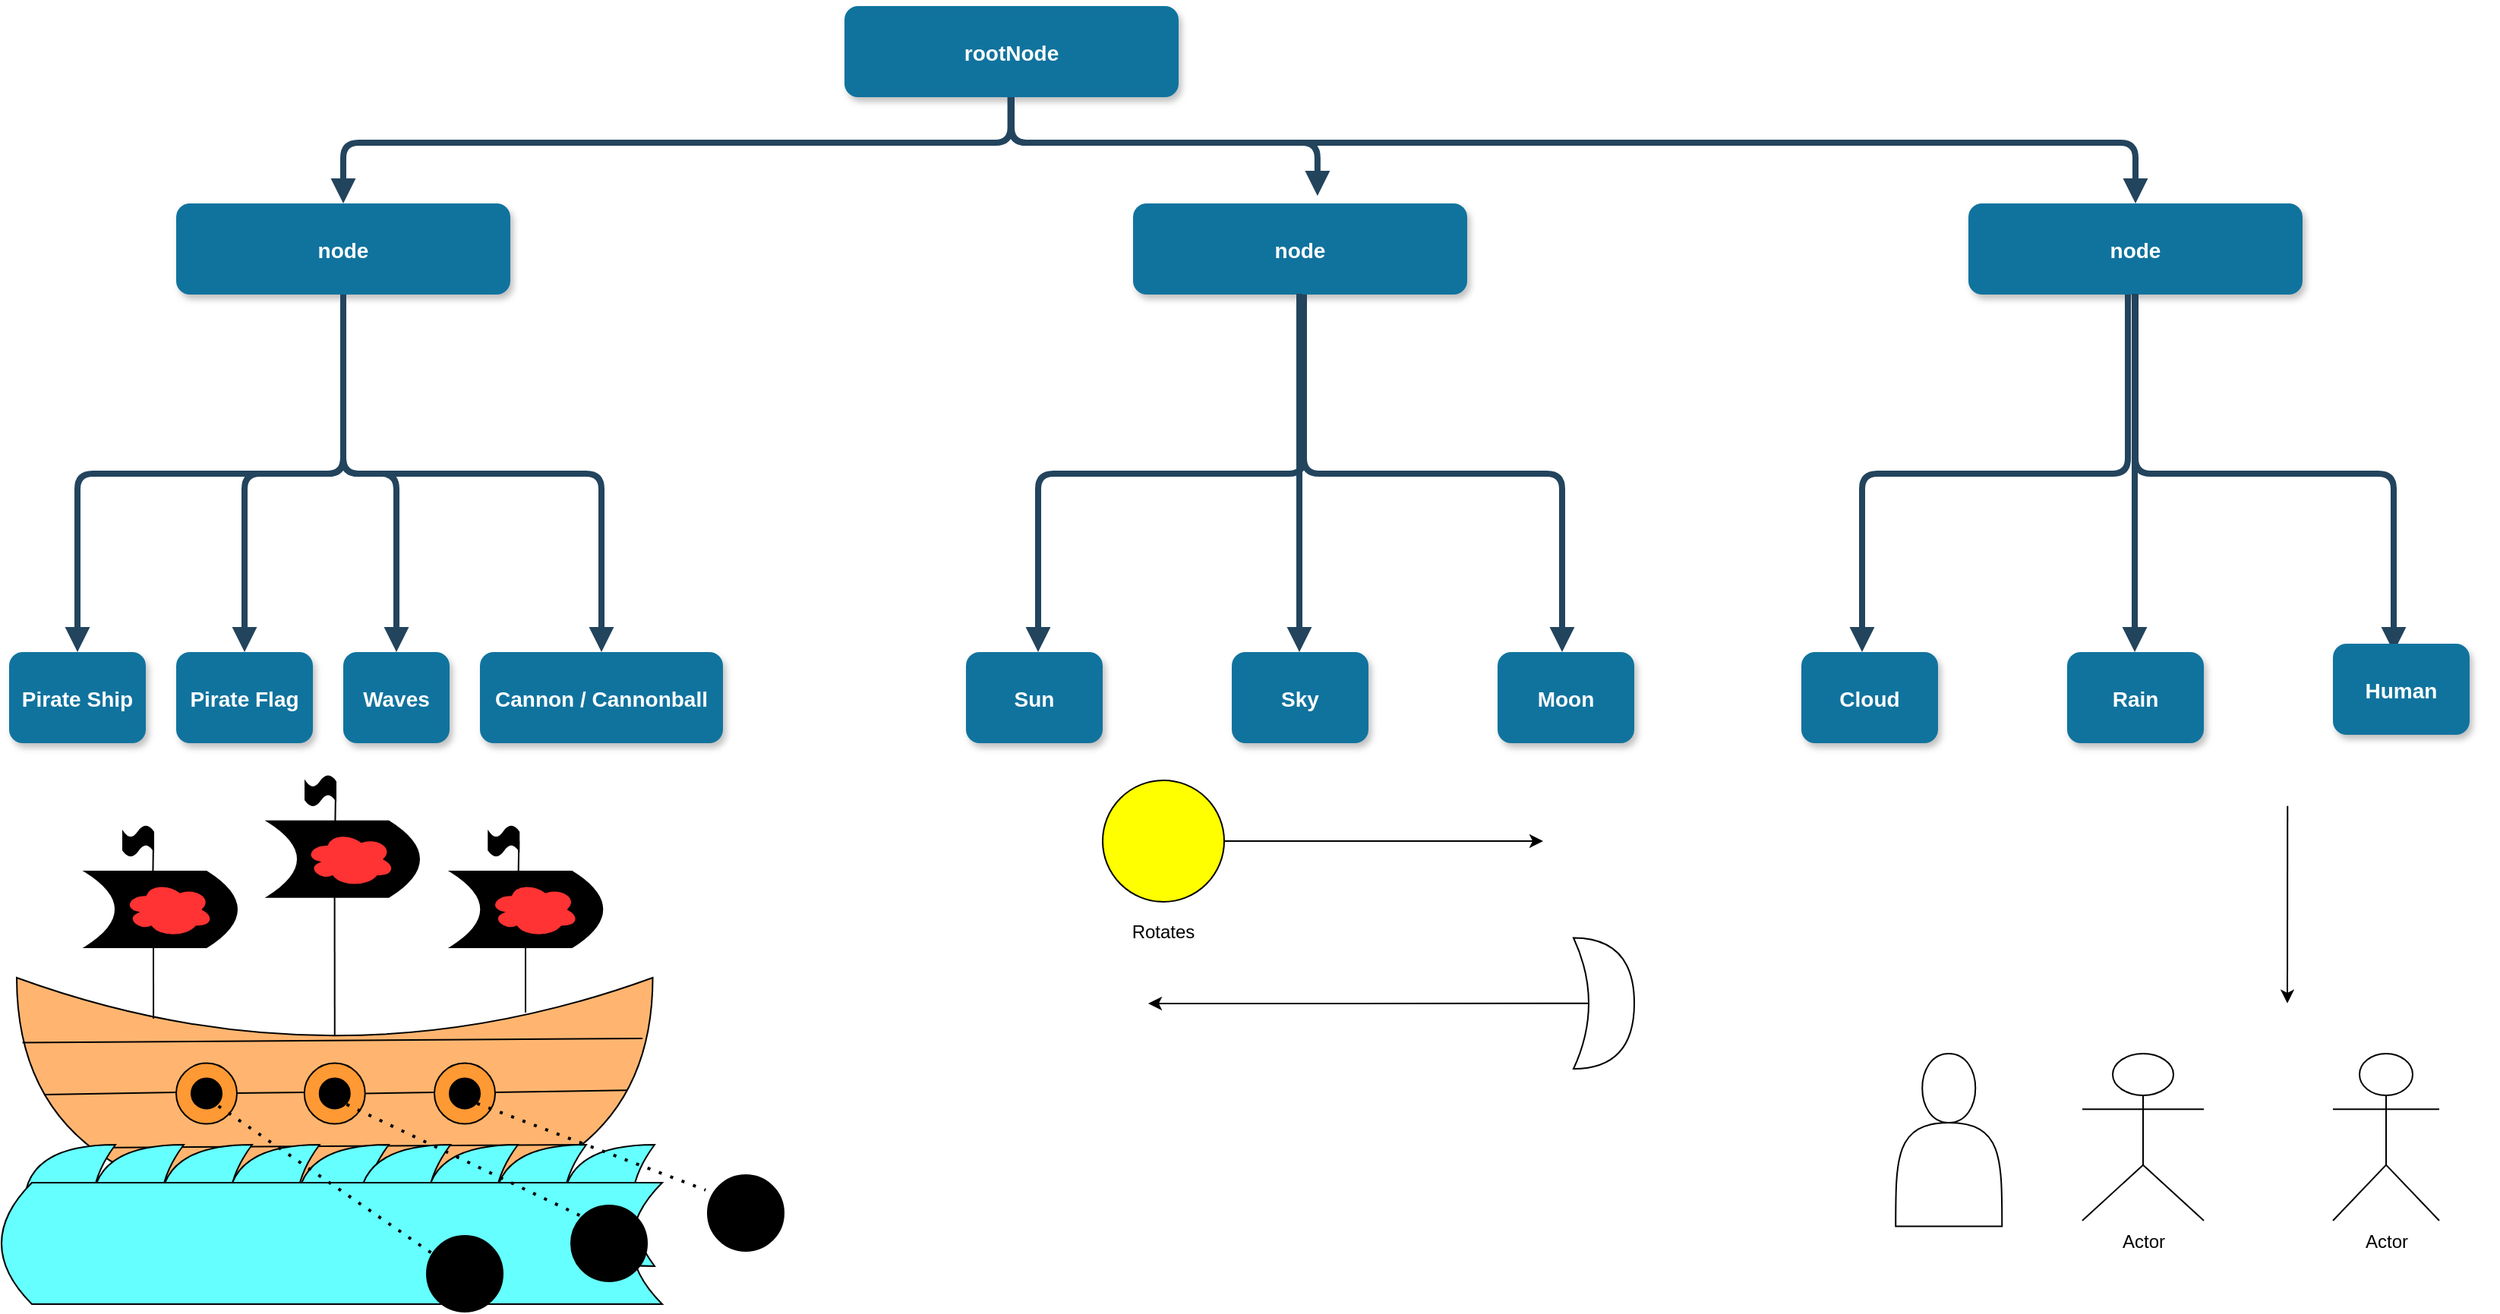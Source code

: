<mxfile version="13.7.6" type="device"><diagram name="Page-1" id="97916047-d0de-89f5-080d-49f4d83e522f"><mxGraphModel dx="1774" dy="773" grid="1" gridSize="10" guides="1" tooltips="1" connect="1" arrows="1" fold="1" page="1" pageScale="1.5" pageWidth="1169" pageHeight="827" background="#ffffff" math="0" shadow="0"><root><mxCell id="0"/><mxCell id="1" parent="0"/><mxCell id="3" value="node" style="rounded=1;fillColor=#10739E;strokeColor=none;shadow=1;gradientColor=none;fontStyle=1;fontColor=#FFFFFF;fontSize=14;" parent="1" vertex="1"><mxGeometry x="120" y="160" width="220" height="60" as="geometry"/></mxCell><mxCell id="4" value="Pirate Ship" style="rounded=1;fillColor=#10739E;strokeColor=none;shadow=1;gradientColor=none;fontStyle=1;fontColor=#FFFFFF;fontSize=14;" parent="1" vertex="1"><mxGeometry x="10" y="455.5" width="90" height="60" as="geometry"/></mxCell><mxCell id="5" value="Waves" style="rounded=1;fillColor=#10739E;strokeColor=none;shadow=1;gradientColor=none;fontStyle=1;fontColor=#FFFFFF;fontSize=14;" parent="1" vertex="1"><mxGeometry x="230" y="455.5" width="70" height="60" as="geometry"/></mxCell><mxCell id="6" value="Cannon / Cannonball" style="rounded=1;fillColor=#10739E;strokeColor=none;shadow=1;gradientColor=none;fontStyle=1;fontColor=#FFFFFF;fontSize=14;" parent="1" vertex="1"><mxGeometry x="320" y="455.5" width="160" height="60" as="geometry"/></mxCell><mxCell id="30" value="" style="edgeStyle=elbowEdgeStyle;elbow=vertical;strokeWidth=4;endArrow=block;endFill=1;fontStyle=1;strokeColor=#23445D;" parent="1" source="3" target="5" edge="1"><mxGeometry x="22" y="165.5" width="100" height="100" as="geometry"><mxPoint x="22" y="265.5" as="sourcePoint"/><mxPoint x="122" y="165.5" as="targetPoint"/></mxGeometry></mxCell><mxCell id="31" value="" style="edgeStyle=elbowEdgeStyle;elbow=vertical;strokeWidth=4;endArrow=block;endFill=1;fontStyle=1;strokeColor=#23445D;" parent="1" source="3" target="4" edge="1"><mxGeometry x="22" y="165.5" width="100" height="100" as="geometry"><mxPoint x="22" y="265.5" as="sourcePoint"/><mxPoint x="122" y="165.5" as="targetPoint"/></mxGeometry></mxCell><mxCell id="32" value="" style="edgeStyle=elbowEdgeStyle;elbow=vertical;strokeWidth=4;endArrow=block;endFill=1;fontStyle=1;strokeColor=#23445D;" parent="1" source="3" target="6" edge="1"><mxGeometry x="22" y="165.5" width="100" height="100" as="geometry"><mxPoint x="22" y="265.5" as="sourcePoint"/><mxPoint x="122" y="165.5" as="targetPoint"/></mxGeometry></mxCell><mxCell id="o3_ycCmdsk9Ii8e-F68H-56" value="rootNode" style="rounded=1;fillColor=#10739E;strokeColor=none;shadow=1;gradientColor=none;fontStyle=1;fontColor=#FFFFFF;fontSize=14;" parent="1" vertex="1"><mxGeometry x="560" y="30" width="220" height="60" as="geometry"/></mxCell><mxCell id="o3_ycCmdsk9Ii8e-F68H-57" value="" style="edgeStyle=elbowEdgeStyle;elbow=vertical;strokeWidth=4;endArrow=block;endFill=1;fontStyle=1;strokeColor=#23445D;entryX=0.5;entryY=0;entryDx=0;entryDy=0;" parent="1" target="3" edge="1"><mxGeometry x="21.29" y="-97.5" width="100" height="100" as="geometry"><mxPoint x="669.29" y="90" as="sourcePoint"/><mxPoint x="669" y="150" as="targetPoint"/><Array as="points"><mxPoint x="600" y="120"/></Array></mxGeometry></mxCell><mxCell id="o3_ycCmdsk9Ii8e-F68H-58" value="node" style="rounded=1;fillColor=#10739E;strokeColor=none;shadow=1;gradientColor=none;fontStyle=1;fontColor=#FFFFFF;fontSize=14;" parent="1" vertex="1"><mxGeometry x="750" y="160" width="220" height="60" as="geometry"/></mxCell><mxCell id="o3_ycCmdsk9Ii8e-F68H-59" value="node" style="rounded=1;fillColor=#10739E;strokeColor=none;shadow=1;gradientColor=none;fontStyle=1;fontColor=#FFFFFF;fontSize=14;" parent="1" vertex="1"><mxGeometry x="1300" y="160" width="220" height="60" as="geometry"/></mxCell><mxCell id="o3_ycCmdsk9Ii8e-F68H-61" value="" style="edgeStyle=elbowEdgeStyle;elbow=vertical;strokeWidth=4;endArrow=block;endFill=1;fontStyle=1;strokeColor=#23445D;entryX=0.5;entryY=0;entryDx=0;entryDy=0;" parent="1" target="o3_ycCmdsk9Ii8e-F68H-59" edge="1"><mxGeometry x="31.29" y="-87.5" width="100" height="100" as="geometry"><mxPoint x="670" y="90" as="sourcePoint"/><mxPoint x="360.0" y="170" as="targetPoint"/><Array as="points"><mxPoint x="760" y="120"/><mxPoint x="800" y="135"/></Array></mxGeometry></mxCell><mxCell id="o3_ycCmdsk9Ii8e-F68H-62" value="" style="edgeStyle=elbowEdgeStyle;elbow=vertical;strokeWidth=4;endArrow=block;endFill=1;fontStyle=1;strokeColor=#23445D;entryX=0.552;entryY=-0.083;entryDx=0;entryDy=0;entryPerimeter=0;" parent="1" target="o3_ycCmdsk9Ii8e-F68H-58" edge="1"><mxGeometry x="21.65" y="-97.5" width="100" height="100" as="geometry"><mxPoint x="669.65" y="90" as="sourcePoint"/><mxPoint x="350.36" y="160" as="targetPoint"/><Array as="points"><mxPoint x="830" y="120"/></Array></mxGeometry></mxCell><mxCell id="o3_ycCmdsk9Ii8e-F68H-63" value="Pirate Flag" style="rounded=1;fillColor=#10739E;strokeColor=none;shadow=1;gradientColor=none;fontStyle=1;fontColor=#FFFFFF;fontSize=14;" parent="1" vertex="1"><mxGeometry x="120" y="455.5" width="90" height="60" as="geometry"/></mxCell><mxCell id="o3_ycCmdsk9Ii8e-F68H-65" value="" style="edgeStyle=elbowEdgeStyle;elbow=vertical;strokeWidth=4;endArrow=block;endFill=1;fontStyle=1;strokeColor=#23445D;entryX=0.5;entryY=0;entryDx=0;entryDy=0;" parent="1" target="o3_ycCmdsk9Ii8e-F68H-63" edge="1"><mxGeometry x="22" y="165.5" width="100" height="100" as="geometry"><mxPoint x="230" y="220" as="sourcePoint"/><mxPoint x="55" y="455.5" as="targetPoint"/></mxGeometry></mxCell><mxCell id="stkhceywtgQSEe17s2aF-32" value="" style="shape=xor;whiteSpace=wrap;html=1;rotation=90;fillColor=#FFB570;" parent="1" vertex="1"><mxGeometry x="148.13" y="536.88" width="152.5" height="418.75" as="geometry"/></mxCell><mxCell id="stkhceywtgQSEe17s2aF-33" value="" style="endArrow=none;html=1;exitX=0.25;exitY=0.5;exitDx=0;exitDy=0;exitPerimeter=0;" parent="1" source="stkhceywtgQSEe17s2aF-32" edge="1"><mxGeometry width="50" height="50" relative="1" as="geometry"><mxPoint x="224.29" y="680" as="sourcePoint"/><mxPoint x="224.29" y="610" as="targetPoint"/></mxGeometry></mxCell><mxCell id="stkhceywtgQSEe17s2aF-34" value="" style="shape=dataStorage;whiteSpace=wrap;html=1;fixedSize=1;rotation=-180;fillColor=#000000;" parent="1" vertex="1"><mxGeometry x="180" y="566.88" width="100" height="50" as="geometry"/></mxCell><mxCell id="stkhceywtgQSEe17s2aF-35" value="" style="endArrow=none;html=1;" parent="1" edge="1"><mxGeometry width="50" height="50" relative="1" as="geometry"><mxPoint x="224.71" y="566.88" as="sourcePoint"/><mxPoint x="225" y="546.88" as="targetPoint"/></mxGeometry></mxCell><mxCell id="stkhceywtgQSEe17s2aF-37" value="" style="shape=tape;whiteSpace=wrap;html=1;fillColor=#000000;" parent="1" vertex="1"><mxGeometry x="205" y="536.88" width="20" height="20" as="geometry"/></mxCell><mxCell id="stkhceywtgQSEe17s2aF-38" value="" style="ellipse;whiteSpace=wrap;html=1;aspect=fixed;fillColor=#FF9933;" parent="1" vertex="1"><mxGeometry x="290" y="726.26" width="40" height="40" as="geometry"/></mxCell><mxCell id="stkhceywtgQSEe17s2aF-39" value="" style="ellipse;whiteSpace=wrap;html=1;aspect=fixed;fillColor=#FF9933;" parent="1" vertex="1"><mxGeometry x="204.38" y="726.26" width="40" height="40" as="geometry"/></mxCell><mxCell id="stkhceywtgQSEe17s2aF-40" value="" style="ellipse;whiteSpace=wrap;html=1;aspect=fixed;fillColor=#FF9933;" parent="1" vertex="1"><mxGeometry x="120" y="726.26" width="40" height="40" as="geometry"/></mxCell><mxCell id="stkhceywtgQSEe17s2aF-41" value="" style="endArrow=none;html=1;entryX=0.486;entryY=0.04;entryDx=0;entryDy=0;entryPerimeter=0;" parent="1" target="stkhceywtgQSEe17s2aF-32" edge="1"><mxGeometry width="50" height="50" relative="1" as="geometry"><mxPoint x="330" y="745.54" as="sourcePoint"/><mxPoint x="400" y="745.54" as="targetPoint"/></mxGeometry></mxCell><mxCell id="stkhceywtgQSEe17s2aF-43" value="" style="endArrow=none;html=1;entryX=0.486;entryY=0.04;entryDx=0;entryDy=0;entryPerimeter=0;" parent="1" edge="1"><mxGeometry width="50" height="50" relative="1" as="geometry"><mxPoint x="32.99" y="746.97" as="sourcePoint"/><mxPoint x="119.995" y="745.55" as="targetPoint"/></mxGeometry></mxCell><mxCell id="stkhceywtgQSEe17s2aF-44" value="" style="endArrow=none;html=1;entryX=0.486;entryY=0.04;entryDx=0;entryDy=0;entryPerimeter=0;" parent="1" edge="1"><mxGeometry width="50" height="50" relative="1" as="geometry"><mxPoint x="160" y="746" as="sourcePoint"/><mxPoint x="204.375" y="745.55" as="targetPoint"/></mxGeometry></mxCell><mxCell id="stkhceywtgQSEe17s2aF-45" value="" style="endArrow=none;html=1;entryX=0.486;entryY=0.04;entryDx=0;entryDy=0;entryPerimeter=0;exitX=1;exitY=0.5;exitDx=0;exitDy=0;" parent="1" source="stkhceywtgQSEe17s2aF-39" edge="1"><mxGeometry width="50" height="50" relative="1" as="geometry"><mxPoint x="250" y="746" as="sourcePoint"/><mxPoint x="289.995" y="745.55" as="targetPoint"/></mxGeometry></mxCell><mxCell id="stkhceywtgQSEe17s2aF-46" value="" style="endArrow=none;html=1;entryX=0.486;entryY=0.04;entryDx=0;entryDy=0;entryPerimeter=0;exitX=0.734;exitY=0.881;exitDx=0;exitDy=0;exitPerimeter=0;" parent="1" source="stkhceywtgQSEe17s2aF-32" edge="1"><mxGeometry width="50" height="50" relative="1" as="geometry"><mxPoint x="300.63" y="781.42" as="sourcePoint"/><mxPoint x="387.635" y="780.0" as="targetPoint"/></mxGeometry></mxCell><mxCell id="stkhceywtgQSEe17s2aF-47" value="" style="endArrow=none;html=1;entryX=0.486;entryY=0.04;entryDx=0;entryDy=0;entryPerimeter=0;exitX=0.28;exitY=0.991;exitDx=0;exitDy=0;exitPerimeter=0;" parent="1" source="stkhceywtgQSEe17s2aF-32" edge="1"><mxGeometry width="50" height="50" relative="1" as="geometry"><mxPoint x="340" y="711.42" as="sourcePoint"/><mxPoint x="427.005" y="710.0" as="targetPoint"/></mxGeometry></mxCell><mxCell id="stkhceywtgQSEe17s2aF-48" value="" style="shape=dataStorage;whiteSpace=wrap;html=1;fixedSize=1;rotation=-180;fillColor=#000000;" parent="1" vertex="1"><mxGeometry x="300.63" y="600" width="100" height="50" as="geometry"/></mxCell><mxCell id="stkhceywtgQSEe17s2aF-49" value="" style="endArrow=none;html=1;" parent="1" edge="1"><mxGeometry width="50" height="50" relative="1" as="geometry"><mxPoint x="345.34" y="600" as="sourcePoint"/><mxPoint x="345.63" y="580" as="targetPoint"/></mxGeometry></mxCell><mxCell id="stkhceywtgQSEe17s2aF-50" value="" style="shape=tape;whiteSpace=wrap;html=1;fillColor=#000000;" parent="1" vertex="1"><mxGeometry x="325.63" y="570" width="20" height="20" as="geometry"/></mxCell><mxCell id="stkhceywtgQSEe17s2aF-51" value="" style="shape=dataStorage;whiteSpace=wrap;html=1;fixedSize=1;rotation=-180;fillColor=#000000;" parent="1" vertex="1"><mxGeometry x="60" y="600" width="100" height="50" as="geometry"/></mxCell><mxCell id="stkhceywtgQSEe17s2aF-52" value="" style="endArrow=none;html=1;" parent="1" edge="1"><mxGeometry width="50" height="50" relative="1" as="geometry"><mxPoint x="104.71" y="600" as="sourcePoint"/><mxPoint x="105" y="580" as="targetPoint"/></mxGeometry></mxCell><mxCell id="stkhceywtgQSEe17s2aF-53" value="" style="shape=tape;whiteSpace=wrap;html=1;fillColor=#000000;" parent="1" vertex="1"><mxGeometry x="85" y="570" width="20" height="20" as="geometry"/></mxCell><mxCell id="stkhceywtgQSEe17s2aF-54" value="" style="endArrow=none;html=1;exitX=0.151;exitY=0.2;exitDx=0;exitDy=0;exitPerimeter=0;" parent="1" source="stkhceywtgQSEe17s2aF-32" edge="1"><mxGeometry width="50" height="50" relative="1" as="geometry"><mxPoint x="350" y="690" as="sourcePoint"/><mxPoint x="350" y="650" as="targetPoint"/></mxGeometry></mxCell><mxCell id="stkhceywtgQSEe17s2aF-55" value="" style="endArrow=none;html=1;exitX=0.177;exitY=0.785;exitDx=0;exitDy=0;exitPerimeter=0;" parent="1" source="stkhceywtgQSEe17s2aF-32" edge="1"><mxGeometry width="50" height="50" relative="1" as="geometry"><mxPoint x="105.005" y="693.033" as="sourcePoint"/><mxPoint x="105" y="650" as="targetPoint"/></mxGeometry></mxCell><mxCell id="stkhceywtgQSEe17s2aF-56" value="" style="ellipse;whiteSpace=wrap;html=1;aspect=fixed;fillColor=#000000;" parent="1" vertex="1"><mxGeometry x="300" y="736.26" width="20" height="20" as="geometry"/></mxCell><mxCell id="stkhceywtgQSEe17s2aF-57" value="" style="ellipse;whiteSpace=wrap;html=1;aspect=fixed;fillColor=#000000;" parent="1" vertex="1"><mxGeometry x="214.38" y="736.26" width="20" height="20" as="geometry"/></mxCell><mxCell id="stkhceywtgQSEe17s2aF-58" value="" style="ellipse;whiteSpace=wrap;html=1;aspect=fixed;fillColor=#000000;" parent="1" vertex="1"><mxGeometry x="130" y="736.26" width="20" height="20" as="geometry"/></mxCell><mxCell id="stkhceywtgQSEe17s2aF-61" value="" style="endArrow=none;dashed=1;html=1;dashPattern=1 3;strokeWidth=2;entryX=0;entryY=0;entryDx=0;entryDy=0;" parent="1" source="stkhceywtgQSEe17s2aF-70" target="stkhceywtgQSEe17s2aF-65" edge="1"><mxGeometry width="50" height="50" relative="1" as="geometry"><mxPoint x="141.26" y="750" as="sourcePoint"/><mxPoint x="310" y="840" as="targetPoint"/></mxGeometry></mxCell><mxCell id="stkhceywtgQSEe17s2aF-66" value="" style="shape=xor;whiteSpace=wrap;html=1;fillColor=#66FFFF;rotation=-180;" parent="1" vertex="1"><mxGeometry x="65" y="780" width="60" height="80" as="geometry"/></mxCell><mxCell id="stkhceywtgQSEe17s2aF-67" value="" style="shape=xor;whiteSpace=wrap;html=1;fillColor=#66FFFF;rotation=-180;" parent="1" vertex="1"><mxGeometry x="110" y="780" width="60" height="80" as="geometry"/></mxCell><mxCell id="stkhceywtgQSEe17s2aF-68" value="" style="shape=xor;whiteSpace=wrap;html=1;fillColor=#66FFFF;rotation=-180;" parent="1" vertex="1"><mxGeometry x="154.38" y="780" width="60" height="80" as="geometry"/></mxCell><mxCell id="stkhceywtgQSEe17s2aF-69" value="" style="shape=xor;whiteSpace=wrap;html=1;fillColor=#66FFFF;rotation=-180;" parent="1" vertex="1"><mxGeometry x="200" y="780" width="60" height="80" as="geometry"/></mxCell><mxCell id="stkhceywtgQSEe17s2aF-70" value="" style="shape=xor;whiteSpace=wrap;html=1;fillColor=#66FFFF;rotation=-180;" parent="1" vertex="1"><mxGeometry x="240.63" y="780" width="60" height="80" as="geometry"/></mxCell><mxCell id="stkhceywtgQSEe17s2aF-72" value="" style="shape=xor;whiteSpace=wrap;html=1;fillColor=#66FFFF;rotation=-180;" parent="1" vertex="1"><mxGeometry x="285" y="780" width="60" height="80" as="geometry"/></mxCell><mxCell id="stkhceywtgQSEe17s2aF-73" value="" style="shape=xor;whiteSpace=wrap;html=1;fillColor=#66FFFF;rotation=-180;" parent="1" vertex="1"><mxGeometry x="330" y="780" width="60" height="80" as="geometry"/></mxCell><mxCell id="stkhceywtgQSEe17s2aF-74" value="" style="shape=xor;whiteSpace=wrap;html=1;fillColor=#66FFFF;rotation=-180;" parent="1" vertex="1"><mxGeometry x="20" y="780" width="60" height="80" as="geometry"/></mxCell><mxCell id="stkhceywtgQSEe17s2aF-75" value="" style="shape=xor;whiteSpace=wrap;html=1;fillColor=#66FFFF;rotation=-180;" parent="1" vertex="1"><mxGeometry x="375" y="780" width="60" height="80" as="geometry"/></mxCell><mxCell id="stkhceywtgQSEe17s2aF-79" value="" style="ellipse;shape=cloud;whiteSpace=wrap;html=1;fillColor=#FF3333;" parent="1" vertex="1"><mxGeometry x="325.63" y="606.25" width="60" height="37.5" as="geometry"/></mxCell><mxCell id="stkhceywtgQSEe17s2aF-80" value="" style="ellipse;shape=cloud;whiteSpace=wrap;html=1;fillColor=#FF3333;" parent="1" vertex="1"><mxGeometry x="204.38" y="573.13" width="60" height="37.5" as="geometry"/></mxCell><mxCell id="stkhceywtgQSEe17s2aF-81" value="" style="ellipse;shape=cloud;whiteSpace=wrap;html=1;fillColor=#FF3333;" parent="1" vertex="1"><mxGeometry x="85" y="606.25" width="60" height="37.5" as="geometry"/></mxCell><mxCell id="stkhceywtgQSEe17s2aF-82" value="" style="shape=dataStorage;whiteSpace=wrap;html=1;fixedSize=1;fillColor=#66FFFF;" parent="1" vertex="1"><mxGeometry x="5" y="805" width="435" height="80" as="geometry"/></mxCell><mxCell id="stkhceywtgQSEe17s2aF-65" value="" style="ellipse;whiteSpace=wrap;html=1;aspect=fixed;fillColor=#000000;" parent="1" vertex="1"><mxGeometry x="285" y="840" width="50" height="50" as="geometry"/></mxCell><mxCell id="stkhceywtgQSEe17s2aF-71" value="" style="endArrow=none;dashed=1;html=1;dashPattern=1 3;strokeWidth=2;entryX=0;entryY=0;entryDx=0;entryDy=0;" parent="1" target="stkhceywtgQSEe17s2aF-70" edge="1"><mxGeometry width="50" height="50" relative="1" as="geometry"><mxPoint x="141.26" y="750" as="sourcePoint"/><mxPoint x="297.322" y="847.322" as="targetPoint"/></mxGeometry></mxCell><mxCell id="stkhceywtgQSEe17s2aF-60" value="" style="endArrow=none;dashed=1;html=1;dashPattern=1 3;strokeWidth=2;entryX=0;entryY=0;entryDx=0;entryDy=0;" parent="1" target="stkhceywtgQSEe17s2aF-64" edge="1"><mxGeometry width="50" height="50" relative="1" as="geometry"><mxPoint x="225.0" y="750" as="sourcePoint"/><mxPoint x="384" y="820" as="targetPoint"/></mxGeometry></mxCell><mxCell id="stkhceywtgQSEe17s2aF-64" value="" style="ellipse;whiteSpace=wrap;html=1;aspect=fixed;fillColor=#000000;" parent="1" vertex="1"><mxGeometry x="380" y="820" width="50" height="50" as="geometry"/></mxCell><mxCell id="stkhceywtgQSEe17s2aF-62" value="" style="ellipse;whiteSpace=wrap;html=1;aspect=fixed;fillColor=#000000;" parent="1" vertex="1"><mxGeometry x="470" y="800" width="50" height="50" as="geometry"/></mxCell><mxCell id="stkhceywtgQSEe17s2aF-59" value="" style="endArrow=none;dashed=1;html=1;dashPattern=1 3;strokeWidth=2;entryX=-0.029;entryY=0.197;entryDx=0;entryDy=0;entryPerimeter=0;" parent="1" target="stkhceywtgQSEe17s2aF-62" edge="1"><mxGeometry width="50" height="50" relative="1" as="geometry"><mxPoint x="310.63" y="750" as="sourcePoint"/><mxPoint x="480" y="810" as="targetPoint"/></mxGeometry></mxCell><mxCell id="swY6VJAsTiBP5ropULXR-32" value="Sun" style="rounded=1;fillColor=#10739E;strokeColor=none;shadow=1;gradientColor=none;fontStyle=1;fontColor=#FFFFFF;fontSize=14;" parent="1" vertex="1"><mxGeometry x="640" y="455.5" width="90" height="60" as="geometry"/></mxCell><mxCell id="swY6VJAsTiBP5ropULXR-35" value="Moon" style="rounded=1;fillColor=#10739E;strokeColor=none;shadow=1;gradientColor=none;fontStyle=1;fontColor=#FFFFFF;fontSize=14;" parent="1" vertex="1"><mxGeometry x="990" y="455.5" width="90" height="60" as="geometry"/></mxCell><mxCell id="swY6VJAsTiBP5ropULXR-41" value="" style="edgeStyle=elbowEdgeStyle;elbow=vertical;strokeWidth=4;endArrow=block;endFill=1;fontStyle=1;strokeColor=#23445D;" parent="1" edge="1"><mxGeometry x="654.5" y="165.5" width="100" height="100" as="geometry"><mxPoint x="862.5" y="220" as="sourcePoint"/><mxPoint x="687.5" y="455.5" as="targetPoint"/></mxGeometry></mxCell><mxCell id="swY6VJAsTiBP5ropULXR-42" value="" style="edgeStyle=elbowEdgeStyle;elbow=vertical;strokeWidth=4;endArrow=block;endFill=1;fontStyle=1;strokeColor=#23445D;" parent="1" edge="1"><mxGeometry x="654.5" y="165.5" width="100" height="100" as="geometry"><mxPoint x="862.5" y="220" as="sourcePoint"/><mxPoint x="1032.5" y="455.5" as="targetPoint"/></mxGeometry></mxCell><mxCell id="swY6VJAsTiBP5ropULXR-45" value="" style="ellipse;whiteSpace=wrap;html=1;aspect=fixed;fillColor=#FFFF00;" parent="1" vertex="1"><mxGeometry x="730" y="540" width="80" height="80" as="geometry"/></mxCell><mxCell id="swY6VJAsTiBP5ropULXR-46" value="" style="endArrow=classic;html=1;exitX=1;exitY=0.5;exitDx=0;exitDy=0;" parent="1" source="swY6VJAsTiBP5ropULXR-45" edge="1"><mxGeometry width="50" height="50" relative="1" as="geometry"><mxPoint x="710" y="540" as="sourcePoint"/><mxPoint x="1020" y="580" as="targetPoint"/></mxGeometry></mxCell><mxCell id="swY6VJAsTiBP5ropULXR-47" value="" style="edgeStyle=elbowEdgeStyle;elbow=vertical;strokeWidth=4;endArrow=block;endFill=1;fontStyle=1;strokeColor=#23445D;" parent="1" edge="1"><mxGeometry x="651.5" y="165" width="100" height="100" as="geometry"><mxPoint x="859.5" y="219.5" as="sourcePoint"/><mxPoint x="859.5" y="455.5" as="targetPoint"/><Array as="points"><mxPoint x="859.5" y="369.5"/></Array></mxGeometry></mxCell><mxCell id="swY6VJAsTiBP5ropULXR-48" value="Sky" style="rounded=1;fillColor=#10739E;strokeColor=none;shadow=1;gradientColor=none;fontStyle=1;fontColor=#FFFFFF;fontSize=14;" parent="1" vertex="1"><mxGeometry x="815" y="455.5" width="90" height="60" as="geometry"/></mxCell><mxCell id="swY6VJAsTiBP5ropULXR-49" value="" style="shape=xor;whiteSpace=wrap;html=1;fillColor=#FFFFFF;" parent="1" vertex="1"><mxGeometry x="1040" y="643.75" width="40" height="86.25" as="geometry"/></mxCell><mxCell id="swY6VJAsTiBP5ropULXR-50" value="" style="endArrow=classic;html=1;exitX=0.25;exitY=0.5;exitDx=0;exitDy=0;exitPerimeter=0;" parent="1" source="swY6VJAsTiBP5ropULXR-49" edge="1"><mxGeometry width="50" height="50" relative="1" as="geometry"><mxPoint x="820" y="590" as="sourcePoint"/><mxPoint x="760" y="687" as="targetPoint"/></mxGeometry></mxCell><mxCell id="swY6VJAsTiBP5ropULXR-52" value="Rotates" style="text;html=1;strokeColor=none;fillColor=none;align=center;verticalAlign=middle;whiteSpace=wrap;rounded=0;" parent="1" vertex="1"><mxGeometry x="750" y="630" width="40" height="20" as="geometry"/></mxCell><mxCell id="GYQCkzzrXccGPoECHIhC-32" value="" style="edgeStyle=elbowEdgeStyle;elbow=vertical;strokeWidth=4;endArrow=block;endFill=1;fontStyle=1;strokeColor=#23445D;" edge="1" parent="1"><mxGeometry x="1202" y="165.5" width="100" height="100" as="geometry"><mxPoint x="1410" y="220" as="sourcePoint"/><mxPoint x="1580" y="455.5" as="targetPoint"/></mxGeometry></mxCell><mxCell id="GYQCkzzrXccGPoECHIhC-33" value="" style="edgeStyle=elbowEdgeStyle;elbow=vertical;strokeWidth=4;endArrow=block;endFill=1;fontStyle=1;strokeColor=#23445D;" edge="1" parent="1"><mxGeometry x="1201.5" y="165" width="100" height="100" as="geometry"><mxPoint x="1409.5" y="219.5" as="sourcePoint"/><mxPoint x="1409.5" y="455.5" as="targetPoint"/><Array as="points"><mxPoint x="1409.5" y="369.5"/></Array></mxGeometry></mxCell><mxCell id="GYQCkzzrXccGPoECHIhC-34" value="" style="edgeStyle=elbowEdgeStyle;elbow=vertical;strokeWidth=4;endArrow=block;endFill=1;fontStyle=1;strokeColor=#23445D;" edge="1" parent="1"><mxGeometry x="1197" y="165.5" width="100" height="100" as="geometry"><mxPoint x="1405" y="220" as="sourcePoint"/><mxPoint x="1230" y="455.5" as="targetPoint"/></mxGeometry></mxCell><mxCell id="GYQCkzzrXccGPoECHIhC-35" value="Cloud" style="rounded=1;fillColor=#10739E;strokeColor=none;shadow=1;gradientColor=none;fontStyle=1;fontColor=#FFFFFF;fontSize=14;" vertex="1" parent="1"><mxGeometry x="1190" y="455.5" width="90" height="60" as="geometry"/></mxCell><mxCell id="GYQCkzzrXccGPoECHIhC-36" value="Rain" style="rounded=1;fillColor=#10739E;strokeColor=none;shadow=1;gradientColor=none;fontStyle=1;fontColor=#FFFFFF;fontSize=14;" vertex="1" parent="1"><mxGeometry x="1365" y="455.5" width="90" height="60" as="geometry"/></mxCell><mxCell id="GYQCkzzrXccGPoECHIhC-37" value="Human" style="rounded=1;fillColor=#10739E;strokeColor=none;shadow=1;gradientColor=none;fontStyle=1;fontColor=#FFFFFF;fontSize=14;" vertex="1" parent="1"><mxGeometry x="1540" y="450" width="90" height="60" as="geometry"/></mxCell><mxCell id="GYQCkzzrXccGPoECHIhC-39" value="Actor" style="shape=umlActor;verticalLabelPosition=bottom;verticalAlign=top;html=1;outlineConnect=0;" vertex="1" parent="1"><mxGeometry x="1375" y="720" width="80" height="110" as="geometry"/></mxCell><mxCell id="GYQCkzzrXccGPoECHIhC-43" value="" style="shape=image;html=1;verticalAlign=top;verticalLabelPosition=bottom;labelBackgroundColor=#ffffff;imageAspect=0;aspect=fixed;image=https://cdn3.iconfinder.com/data/icons/tiny-weather-1/512/rain-128.png" vertex="1" parent="1"><mxGeometry x="1450" y="710" width="83" height="83" as="geometry"/></mxCell><mxCell id="GYQCkzzrXccGPoECHIhC-44" value="" style="shape=image;html=1;verticalAlign=top;verticalLabelPosition=bottom;labelBackgroundColor=#ffffff;imageAspect=0;aspect=fixed;image=https://cdn2.iconfinder.com/data/icons/freecns-cumulus/32/519837-5_Cloud_Rain_Sun-128.png" vertex="1" parent="1"><mxGeometry x="1360" y="527.88" width="128" height="128" as="geometry"/></mxCell><mxCell id="GYQCkzzrXccGPoECHIhC-45" value="" style="shape=image;html=1;verticalAlign=top;verticalLabelPosition=bottom;labelBackgroundColor=#ffffff;imageAspect=0;aspect=fixed;image=https://cdn3.iconfinder.com/data/icons/weather-344/142/rain-128.png" vertex="1" parent="1"><mxGeometry x="1521" y="550" width="128" height="128" as="geometry"/></mxCell><mxCell id="GYQCkzzrXccGPoECHIhC-46" value="" style="shape=image;html=1;verticalAlign=top;verticalLabelPosition=bottom;labelBackgroundColor=#ffffff;imageAspect=0;aspect=fixed;image=https://cdn3.iconfinder.com/data/icons/tiny-weather-1/512/cloud-128.png" vertex="1" parent="1"><mxGeometry x="1170" y="515.82" width="152.12" height="152.12" as="geometry"/></mxCell><mxCell id="GYQCkzzrXccGPoECHIhC-49" value="" style="endArrow=classic;html=1;" edge="1" parent="1"><mxGeometry width="50" height="50" relative="1" as="geometry"><mxPoint x="1510.12" y="556.88" as="sourcePoint"/><mxPoint x="1510" y="686.88" as="targetPoint"/></mxGeometry></mxCell><mxCell id="GYQCkzzrXccGPoECHIhC-50" value="" style="shape=actor;whiteSpace=wrap;html=1;" vertex="1" parent="1"><mxGeometry x="1252.12" y="720" width="70" height="113.74" as="geometry"/></mxCell><mxCell id="GYQCkzzrXccGPoECHIhC-51" value="Actor" style="shape=umlActor;verticalLabelPosition=bottom;verticalAlign=top;html=1;outlineConnect=0;" vertex="1" parent="1"><mxGeometry x="1540" y="720" width="70" height="110" as="geometry"/></mxCell></root></mxGraphModel></diagram></mxfile>